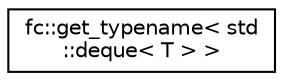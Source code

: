 digraph "Graphical Class Hierarchy"
{
  edge [fontname="Helvetica",fontsize="10",labelfontname="Helvetica",labelfontsize="10"];
  node [fontname="Helvetica",fontsize="10",shape=record];
  rankdir="LR";
  Node0 [label="fc::get_typename\< std\l::deque\< T \> \>",height=0.2,width=0.4,color="black", fillcolor="white", style="filled",URL="$structfc_1_1get__typename_3_01std_1_1deque_3_01_t_01_4_01_4.html"];
}
